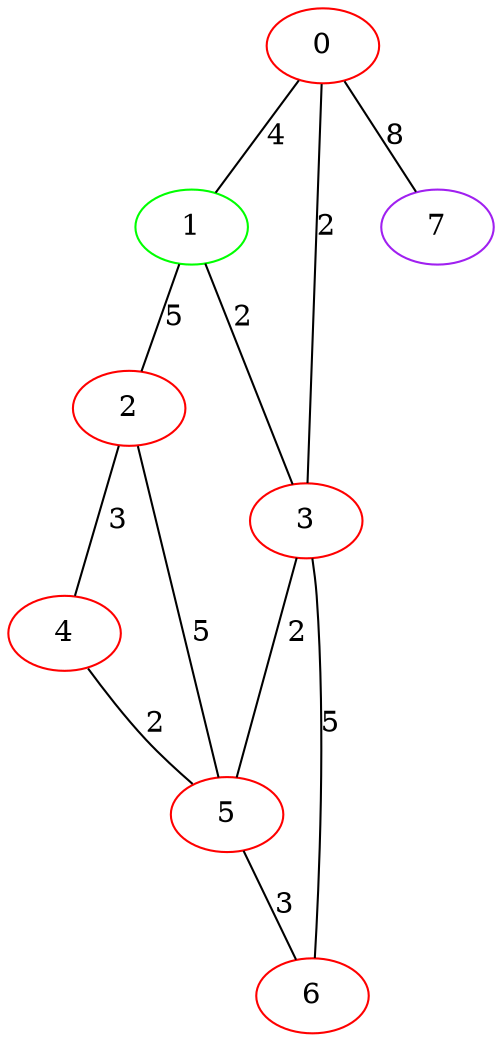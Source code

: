 graph "" {
0 [color=red, weight=1];
1 [color=green, weight=2];
2 [color=red, weight=1];
3 [color=red, weight=1];
4 [color=red, weight=1];
5 [color=red, weight=1];
6 [color=red, weight=1];
7 [color=purple, weight=4];
0 -- 1  [key=0, label=4];
0 -- 3  [key=0, label=2];
0 -- 7  [key=0, label=8];
1 -- 2  [key=0, label=5];
1 -- 3  [key=0, label=2];
2 -- 4  [key=0, label=3];
2 -- 5  [key=0, label=5];
3 -- 5  [key=0, label=2];
3 -- 6  [key=0, label=5];
4 -- 5  [key=0, label=2];
5 -- 6  [key=0, label=3];
}

